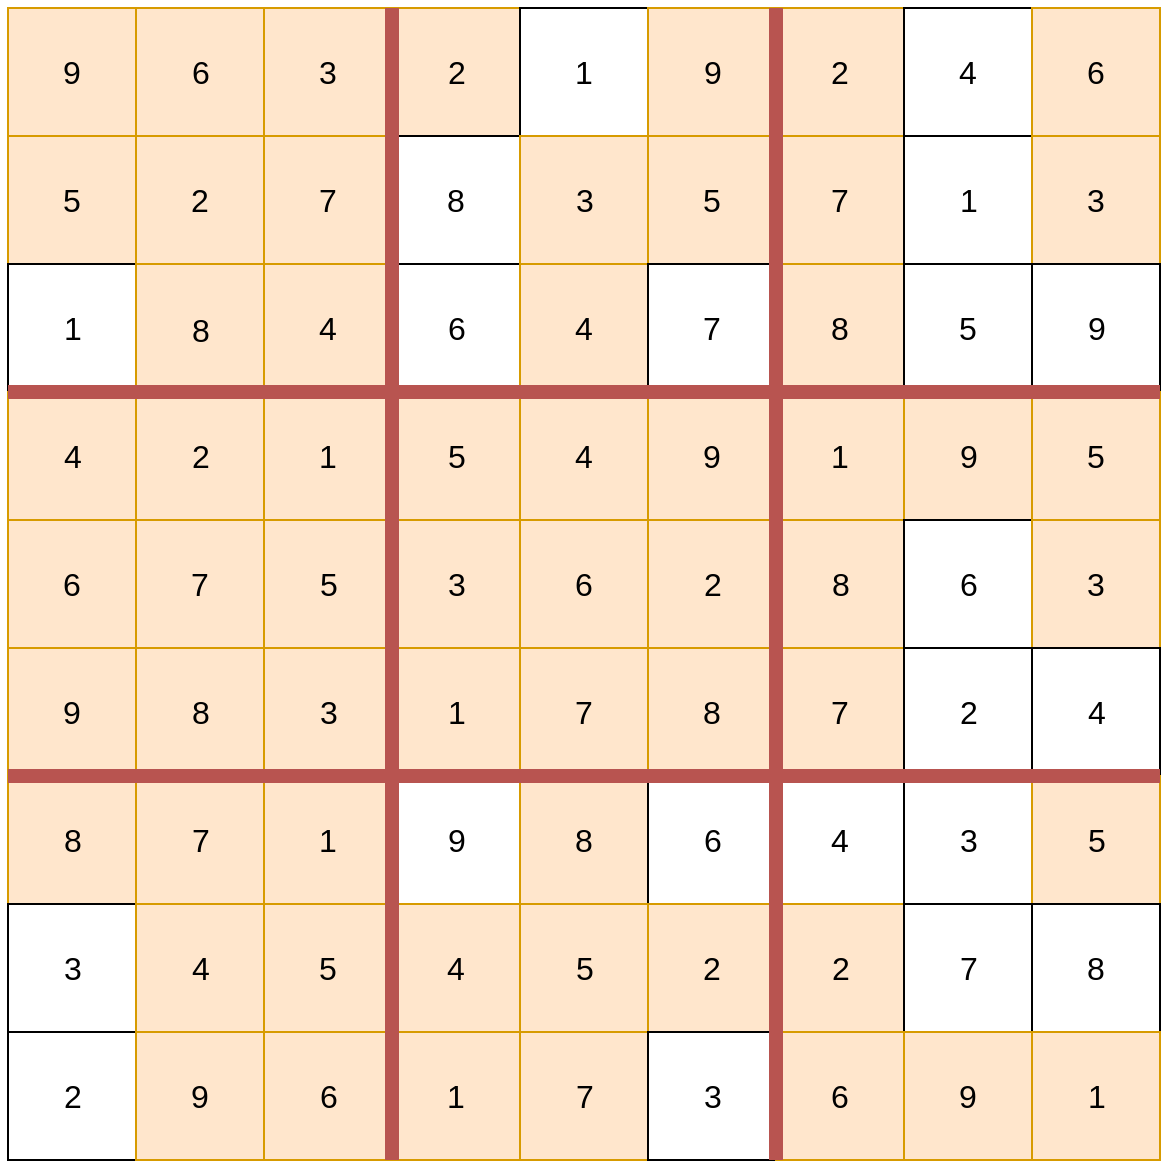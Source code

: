 <mxfile version="22.1.18" type="device">
  <diagram name="Page-1" id="i2DMALY9Xvrg91dQCHIN">
    <mxGraphModel dx="1764" dy="1243" grid="0" gridSize="10" guides="1" tooltips="1" connect="1" arrows="1" fold="1" page="0" pageScale="1" pageWidth="850" pageHeight="1100" math="0" shadow="0">
      <root>
        <mxCell id="0" />
        <mxCell id="1" parent="0" />
        <mxCell id="XYY6bWEJs2ji5yLr34Nl-1" value="9" style="rounded=0;whiteSpace=wrap;html=1;fontSize=16;fillColor=#ffe6cc;strokeColor=#d79b00;" parent="1" vertex="1">
          <mxGeometry x="-195" y="-226" width="64" height="64" as="geometry" />
        </mxCell>
        <mxCell id="XYY6bWEJs2ji5yLr34Nl-3" value="" style="rounded=0;whiteSpace=wrap;html=1;fontSize=16;fillColor=#ffe6cc;strokeColor=#d79b00;" parent="1" vertex="1">
          <mxGeometry x="-131" y="-226" width="64" height="64" as="geometry" />
        </mxCell>
        <mxCell id="XYY6bWEJs2ji5yLr34Nl-4" value="3" style="rounded=0;whiteSpace=wrap;html=1;fontSize=16;fillColor=#ffe6cc;strokeColor=#d79b00;" parent="1" vertex="1">
          <mxGeometry x="-67" y="-226" width="64" height="64" as="geometry" />
        </mxCell>
        <mxCell id="XYY6bWEJs2ji5yLr34Nl-10" value="5" style="rounded=0;whiteSpace=wrap;html=1;fontSize=16;fillColor=#ffe6cc;strokeColor=#d79b00;" parent="1" vertex="1">
          <mxGeometry x="-195" y="-162" width="64" height="64" as="geometry" />
        </mxCell>
        <mxCell id="XYY6bWEJs2ji5yLr34Nl-12" value="2" style="rounded=0;whiteSpace=wrap;html=1;fontSize=16;fillColor=#ffe6cc;strokeColor=#d79b00;" parent="1" vertex="1">
          <mxGeometry x="-131" y="-162" width="64" height="64" as="geometry" />
        </mxCell>
        <mxCell id="XYY6bWEJs2ji5yLr34Nl-13" value="7" style="rounded=0;whiteSpace=wrap;html=1;fontSize=16;fillColor=#ffe6cc;strokeColor=#d79b00;" parent="1" vertex="1">
          <mxGeometry x="-67" y="-162" width="64" height="64" as="geometry" />
        </mxCell>
        <mxCell id="XYY6bWEJs2ji5yLr34Nl-22" value="" style="rounded=0;whiteSpace=wrap;html=1;fontSize=16;" parent="1" vertex="1">
          <mxGeometry x="-195" y="-98" width="64" height="64" as="geometry" />
        </mxCell>
        <mxCell id="XYY6bWEJs2ji5yLr34Nl-23" value="1" style="text;html=1;align=center;verticalAlign=middle;resizable=0;points=[];autosize=1;fontSize=16;" parent="1" vertex="1">
          <mxGeometry x="-176.5" y="-81.5" width="27" height="31" as="geometry" />
        </mxCell>
        <mxCell id="XYY6bWEJs2ji5yLr34Nl-24" value="8" style="rounded=0;whiteSpace=wrap;html=1;fontSize=16;fillColor=#ffe6cc;strokeColor=#d79b00;" parent="1" vertex="1">
          <mxGeometry x="-131" y="-98" width="65" height="65" as="geometry" />
        </mxCell>
        <mxCell id="XYY6bWEJs2ji5yLr34Nl-25" value="4" style="rounded=0;whiteSpace=wrap;html=1;fontSize=16;fillColor=#ffe6cc;strokeColor=#d79b00;" parent="1" vertex="1">
          <mxGeometry x="-67" y="-98" width="64" height="64" as="geometry" />
        </mxCell>
        <mxCell id="XYY6bWEJs2ji5yLr34Nl-26" value="6" style="text;html=1;align=center;verticalAlign=middle;resizable=0;points=[];autosize=1;fontSize=16;" parent="1" vertex="1">
          <mxGeometry x="-112.5" y="-209.5" width="27" height="31" as="geometry" />
        </mxCell>
        <mxCell id="XYY6bWEJs2ji5yLr34Nl-32" value="" style="rounded=0;whiteSpace=wrap;html=1;fontSize=16;fillColor=#ffe6cc;strokeColor=#d79b00;" parent="1" vertex="1">
          <mxGeometry x="-3" y="-226" width="64" height="64" as="geometry" />
        </mxCell>
        <mxCell id="XYY6bWEJs2ji5yLr34Nl-33" value="2" style="text;html=1;align=center;verticalAlign=middle;resizable=0;points=[];autosize=1;strokeColor=none;fillColor=none;fontSize=16;" parent="1" vertex="1">
          <mxGeometry x="15.5" y="-209.5" width="27" height="31" as="geometry" />
        </mxCell>
        <mxCell id="XYY6bWEJs2ji5yLr34Nl-34" value="1" style="rounded=0;whiteSpace=wrap;html=1;fontSize=16;" parent="1" vertex="1">
          <mxGeometry x="61" y="-226" width="64" height="64" as="geometry" />
        </mxCell>
        <mxCell id="XYY6bWEJs2ji5yLr34Nl-35" value="" style="rounded=0;whiteSpace=wrap;html=1;fontSize=16;fillColor=#ffe6cc;strokeColor=#d79b00;" parent="1" vertex="1">
          <mxGeometry x="125" y="-226" width="64" height="64" as="geometry" />
        </mxCell>
        <mxCell id="XYY6bWEJs2ji5yLr34Nl-36" value="8" style="rounded=0;whiteSpace=wrap;html=1;fontSize=16;" parent="1" vertex="1">
          <mxGeometry x="-3" y="-162" width="64" height="64" as="geometry" />
        </mxCell>
        <mxCell id="XYY6bWEJs2ji5yLr34Nl-38" value="" style="rounded=0;whiteSpace=wrap;html=1;fontSize=16;fillColor=#ffe6cc;strokeColor=#d79b00;" parent="1" vertex="1">
          <mxGeometry x="61" y="-162" width="64" height="64" as="geometry" />
        </mxCell>
        <mxCell id="XYY6bWEJs2ji5yLr34Nl-39" value="5" style="rounded=0;whiteSpace=wrap;html=1;fontSize=16;fillColor=#ffe6cc;strokeColor=#d79b00;" parent="1" vertex="1">
          <mxGeometry x="125" y="-162" width="64" height="64" as="geometry" />
        </mxCell>
        <mxCell id="XYY6bWEJs2ji5yLr34Nl-40" value="" style="rounded=0;whiteSpace=wrap;html=1;fontSize=16;" parent="1" vertex="1">
          <mxGeometry x="-3" y="-98" width="64" height="64" as="geometry" />
        </mxCell>
        <mxCell id="XYY6bWEJs2ji5yLr34Nl-41" value="6" style="text;html=1;align=center;verticalAlign=middle;resizable=0;points=[];autosize=1;fontSize=16;" parent="1" vertex="1">
          <mxGeometry x="15.5" y="-81.5" width="27" height="31" as="geometry" />
        </mxCell>
        <mxCell id="XYY6bWEJs2ji5yLr34Nl-42" value="4" style="rounded=0;whiteSpace=wrap;html=1;fontSize=16;fillColor=#ffe6cc;strokeColor=#d79b00;" parent="1" vertex="1">
          <mxGeometry x="61" y="-98" width="64" height="64" as="geometry" />
        </mxCell>
        <mxCell id="XYY6bWEJs2ji5yLr34Nl-43" value="7" style="rounded=0;whiteSpace=wrap;html=1;fontSize=16;" parent="1" vertex="1">
          <mxGeometry x="125" y="-98" width="64" height="64" as="geometry" />
        </mxCell>
        <mxCell id="XYY6bWEJs2ji5yLr34Nl-45" value="9" style="text;html=1;align=center;verticalAlign=middle;resizable=0;points=[];autosize=1;strokeColor=none;fillColor=none;fontSize=16;" parent="1" vertex="1">
          <mxGeometry x="143.5" y="-209.5" width="27" height="31" as="geometry" />
        </mxCell>
        <mxCell id="XYY6bWEJs2ji5yLr34Nl-46" value="3" style="text;html=1;align=center;verticalAlign=middle;resizable=0;points=[];autosize=1;strokeColor=none;fillColor=none;fontSize=16;" parent="1" vertex="1">
          <mxGeometry x="79.5" y="-145.5" width="27" height="31" as="geometry" />
        </mxCell>
        <mxCell id="XYY6bWEJs2ji5yLr34Nl-50" value="2" style="rounded=0;whiteSpace=wrap;html=1;fontSize=16;fillColor=#ffe6cc;strokeColor=#d79b00;" parent="1" vertex="1">
          <mxGeometry x="189" y="-226" width="64" height="64" as="geometry" />
        </mxCell>
        <mxCell id="XYY6bWEJs2ji5yLr34Nl-52" value="4" style="rounded=0;whiteSpace=wrap;html=1;fontSize=16;" parent="1" vertex="1">
          <mxGeometry x="253" y="-226" width="64" height="64" as="geometry" />
        </mxCell>
        <mxCell id="XYY6bWEJs2ji5yLr34Nl-53" value="6" style="rounded=0;whiteSpace=wrap;html=1;fontSize=16;fillColor=#ffe6cc;strokeColor=#d79b00;" parent="1" vertex="1">
          <mxGeometry x="317" y="-226" width="64" height="64" as="geometry" />
        </mxCell>
        <mxCell id="XYY6bWEJs2ji5yLr34Nl-54" value="7" style="rounded=0;whiteSpace=wrap;html=1;fontSize=16;fillColor=#ffe6cc;strokeColor=#d79b00;" parent="1" vertex="1">
          <mxGeometry x="189" y="-162" width="64" height="64" as="geometry" />
        </mxCell>
        <mxCell id="XYY6bWEJs2ji5yLr34Nl-56" value="" style="rounded=0;whiteSpace=wrap;html=1;fontSize=16;" parent="1" vertex="1">
          <mxGeometry x="253" y="-162" width="64" height="64" as="geometry" />
        </mxCell>
        <mxCell id="XYY6bWEJs2ji5yLr34Nl-57" value="3" style="rounded=0;whiteSpace=wrap;html=1;fontSize=16;fillColor=#ffe6cc;strokeColor=#d79b00;" parent="1" vertex="1">
          <mxGeometry x="317" y="-162" width="64" height="64" as="geometry" />
        </mxCell>
        <mxCell id="XYY6bWEJs2ji5yLr34Nl-58" value="8" style="rounded=0;whiteSpace=wrap;html=1;fontSize=16;fillColor=#ffe6cc;strokeColor=#d79b00;" parent="1" vertex="1">
          <mxGeometry x="189" y="-98" width="64" height="64" as="geometry" />
        </mxCell>
        <mxCell id="XYY6bWEJs2ji5yLr34Nl-60" value="5" style="rounded=0;whiteSpace=wrap;html=1;fontSize=16;" parent="1" vertex="1">
          <mxGeometry x="253" y="-98" width="64" height="64" as="geometry" />
        </mxCell>
        <mxCell id="XYY6bWEJs2ji5yLr34Nl-61" value="" style="rounded=0;whiteSpace=wrap;html=1;fontSize=16;" parent="1" vertex="1">
          <mxGeometry x="317" y="-98" width="64" height="64" as="geometry" />
        </mxCell>
        <mxCell id="XYY6bWEJs2ji5yLr34Nl-64" value="1" style="text;html=1;align=center;verticalAlign=middle;resizable=0;points=[];autosize=1;strokeColor=none;fillColor=none;fontSize=16;" parent="1" vertex="1">
          <mxGeometry x="271.5" y="-145.5" width="27" height="31" as="geometry" />
        </mxCell>
        <mxCell id="XYY6bWEJs2ji5yLr34Nl-67" value="9" style="text;html=1;align=center;verticalAlign=middle;resizable=0;points=[];autosize=1;fontSize=16;" parent="1" vertex="1">
          <mxGeometry x="335.5" y="-81.5" width="27" height="31" as="geometry" />
        </mxCell>
        <mxCell id="XYY6bWEJs2ji5yLr34Nl-68" value="" style="rounded=0;whiteSpace=wrap;html=1;fontSize=16;fillColor=#ffe6cc;strokeColor=#d79b00;" parent="1" vertex="1">
          <mxGeometry x="-195" y="-34" width="64" height="64" as="geometry" />
        </mxCell>
        <mxCell id="XYY6bWEJs2ji5yLr34Nl-69" value="4" style="text;html=1;align=center;verticalAlign=middle;resizable=0;points=[];autosize=1;strokeColor=none;fillColor=none;fontSize=16;" parent="1" vertex="1">
          <mxGeometry x="-176.5" y="-17.5" width="27" height="31" as="geometry" />
        </mxCell>
        <mxCell id="XYY6bWEJs2ji5yLr34Nl-70" value="" style="rounded=0;whiteSpace=wrap;html=1;fontSize=16;fillColor=#ffe6cc;strokeColor=#d79b00;" parent="1" vertex="1">
          <mxGeometry x="-131" y="-34" width="64" height="64" as="geometry" />
        </mxCell>
        <mxCell id="XYY6bWEJs2ji5yLr34Nl-71" value="1" style="rounded=0;whiteSpace=wrap;html=1;fontSize=16;fillColor=#ffe6cc;strokeColor=#d79b00;" parent="1" vertex="1">
          <mxGeometry x="-67" y="-34" width="64" height="64" as="geometry" />
        </mxCell>
        <mxCell id="XYY6bWEJs2ji5yLr34Nl-72" value="6" style="rounded=0;whiteSpace=wrap;html=1;fontSize=16;fillColor=#ffe6cc;strokeColor=#d79b00;" parent="1" vertex="1">
          <mxGeometry x="-195" y="30" width="64" height="64" as="geometry" />
        </mxCell>
        <mxCell id="XYY6bWEJs2ji5yLr34Nl-74" value="7" style="rounded=0;whiteSpace=wrap;html=1;fontSize=16;fillColor=#ffe6cc;strokeColor=#d79b00;" parent="1" vertex="1">
          <mxGeometry x="-131" y="30" width="64" height="64" as="geometry" />
        </mxCell>
        <mxCell id="XYY6bWEJs2ji5yLr34Nl-75" value="" style="rounded=0;whiteSpace=wrap;html=1;fontSize=16;fillColor=#ffe6cc;strokeColor=#d79b00;" parent="1" vertex="1">
          <mxGeometry x="-67" y="30" width="64" height="64" as="geometry" />
        </mxCell>
        <mxCell id="XYY6bWEJs2ji5yLr34Nl-76" value="9" style="rounded=0;whiteSpace=wrap;html=1;fontSize=16;fillColor=#ffe6cc;strokeColor=#d79b00;" parent="1" vertex="1">
          <mxGeometry x="-195" y="94" width="64" height="64" as="geometry" />
        </mxCell>
        <mxCell id="XYY6bWEJs2ji5yLr34Nl-78" value="" style="rounded=0;whiteSpace=wrap;html=1;fontSize=16;fillColor=#ffe6cc;strokeColor=#d79b00;" parent="1" vertex="1">
          <mxGeometry x="-131" y="94" width="64" height="64" as="geometry" />
        </mxCell>
        <mxCell id="XYY6bWEJs2ji5yLr34Nl-79" value="" style="rounded=0;whiteSpace=wrap;html=1;fontSize=16;fillColor=#ffe6cc;strokeColor=#d79b00;" parent="1" vertex="1">
          <mxGeometry x="-67" y="94" width="64" height="64" as="geometry" />
        </mxCell>
        <mxCell id="XYY6bWEJs2ji5yLr34Nl-80" value="2" style="text;html=1;align=center;verticalAlign=middle;resizable=0;points=[];autosize=1;strokeColor=none;fillColor=none;fontSize=16;" parent="1" vertex="1">
          <mxGeometry x="-112.5" y="-17.5" width="27" height="31" as="geometry" />
        </mxCell>
        <mxCell id="XYY6bWEJs2ji5yLr34Nl-83" value="5" style="text;html=1;align=center;verticalAlign=middle;resizable=0;points=[];autosize=1;strokeColor=none;fillColor=none;fontSize=16;" parent="1" vertex="1">
          <mxGeometry x="-48.5" y="46.5" width="27" height="31" as="geometry" />
        </mxCell>
        <mxCell id="XYY6bWEJs2ji5yLr34Nl-84" value="8" style="text;html=1;align=center;verticalAlign=middle;resizable=0;points=[];autosize=1;strokeColor=none;fillColor=none;fontSize=16;" parent="1" vertex="1">
          <mxGeometry x="-112.5" y="110.5" width="27" height="31" as="geometry" />
        </mxCell>
        <mxCell id="XYY6bWEJs2ji5yLr34Nl-85" value="3" style="text;html=1;align=center;verticalAlign=middle;resizable=0;points=[];autosize=1;strokeColor=none;fillColor=none;fontSize=16;" parent="1" vertex="1">
          <mxGeometry x="-48.5" y="110.5" width="27" height="31" as="geometry" />
        </mxCell>
        <mxCell id="XYY6bWEJs2ji5yLr34Nl-86" value="" style="rounded=0;whiteSpace=wrap;html=1;fontSize=16;fillColor=#ffe6cc;strokeColor=#d79b00;" parent="1" vertex="1">
          <mxGeometry x="-3" y="-34" width="64" height="64" as="geometry" />
        </mxCell>
        <mxCell id="XYY6bWEJs2ji5yLr34Nl-87" value="5" style="text;html=1;align=center;verticalAlign=middle;resizable=0;points=[];autosize=1;strokeColor=none;fillColor=none;fontSize=16;" parent="1" vertex="1">
          <mxGeometry x="15.5" y="-17.5" width="27" height="31" as="geometry" />
        </mxCell>
        <mxCell id="XYY6bWEJs2ji5yLr34Nl-88" value="4" style="rounded=0;whiteSpace=wrap;html=1;fontSize=16;fillColor=#ffe6cc;strokeColor=#d79b00;" parent="1" vertex="1">
          <mxGeometry x="61" y="-34" width="64" height="64" as="geometry" />
        </mxCell>
        <mxCell id="XYY6bWEJs2ji5yLr34Nl-89" value="9" style="rounded=0;whiteSpace=wrap;html=1;fontSize=16;fillColor=#ffe6cc;strokeColor=#d79b00;" parent="1" vertex="1">
          <mxGeometry x="125" y="-34" width="64" height="64" as="geometry" />
        </mxCell>
        <mxCell id="XYY6bWEJs2ji5yLr34Nl-90" value="" style="rounded=0;whiteSpace=wrap;html=1;fontSize=16;fillColor=#ffe6cc;strokeColor=#d79b00;" parent="1" vertex="1">
          <mxGeometry x="-3" y="30" width="64" height="64" as="geometry" />
        </mxCell>
        <mxCell id="XYY6bWEJs2ji5yLr34Nl-91" value="3" style="text;html=1;align=center;verticalAlign=middle;resizable=0;points=[];autosize=1;strokeColor=none;fillColor=none;fontSize=16;" parent="1" vertex="1">
          <mxGeometry x="15.5" y="46.5" width="27" height="31" as="geometry" />
        </mxCell>
        <mxCell id="XYY6bWEJs2ji5yLr34Nl-92" value="6" style="rounded=0;whiteSpace=wrap;html=1;fontSize=16;fillColor=#ffe6cc;strokeColor=#d79b00;" parent="1" vertex="1">
          <mxGeometry x="61" y="30" width="64" height="64" as="geometry" />
        </mxCell>
        <mxCell id="XYY6bWEJs2ji5yLr34Nl-93" value="" style="rounded=0;whiteSpace=wrap;html=1;fontSize=16;fillColor=#ffe6cc;strokeColor=#d79b00;" parent="1" vertex="1">
          <mxGeometry x="125" y="30" width="64" height="64" as="geometry" />
        </mxCell>
        <mxCell id="XYY6bWEJs2ji5yLr34Nl-94" value="" style="rounded=0;whiteSpace=wrap;html=1;fontSize=16;fillColor=#ffe6cc;strokeColor=#d79b00;" parent="1" vertex="1">
          <mxGeometry x="-3" y="94" width="64" height="64" as="geometry" />
        </mxCell>
        <mxCell id="XYY6bWEJs2ji5yLr34Nl-95" value="1" style="text;html=1;align=center;verticalAlign=middle;resizable=0;points=[];autosize=1;strokeColor=none;fillColor=none;fontSize=16;" parent="1" vertex="1">
          <mxGeometry x="15.5" y="110.5" width="27" height="31" as="geometry" />
        </mxCell>
        <mxCell id="XYY6bWEJs2ji5yLr34Nl-96" value="7" style="rounded=0;whiteSpace=wrap;html=1;fontSize=16;fillColor=#ffe6cc;strokeColor=#d79b00;" parent="1" vertex="1">
          <mxGeometry x="61" y="94" width="64" height="64" as="geometry" />
        </mxCell>
        <mxCell id="XYY6bWEJs2ji5yLr34Nl-97" value="8" style="rounded=0;whiteSpace=wrap;html=1;fontSize=16;fillColor=#ffe6cc;strokeColor=#d79b00;" parent="1" vertex="1">
          <mxGeometry x="125" y="94" width="64" height="64" as="geometry" />
        </mxCell>
        <mxCell id="XYY6bWEJs2ji5yLr34Nl-101" value="2" style="text;html=1;align=center;verticalAlign=middle;resizable=0;points=[];autosize=1;strokeColor=none;fillColor=none;fontSize=16;" parent="1" vertex="1">
          <mxGeometry x="143.5" y="46.5" width="27" height="31" as="geometry" />
        </mxCell>
        <mxCell id="XYY6bWEJs2ji5yLr34Nl-104" value="1" style="rounded=0;whiteSpace=wrap;html=1;fontSize=16;fillColor=#ffe6cc;strokeColor=#d79b00;" parent="1" vertex="1">
          <mxGeometry x="189" y="-34" width="64" height="64" as="geometry" />
        </mxCell>
        <mxCell id="XYY6bWEJs2ji5yLr34Nl-106" value="" style="rounded=0;whiteSpace=wrap;html=1;fontSize=16;fillColor=#ffe6cc;strokeColor=#d79b00;" parent="1" vertex="1">
          <mxGeometry x="253" y="-34" width="64" height="64" as="geometry" />
        </mxCell>
        <mxCell id="XYY6bWEJs2ji5yLr34Nl-107" value="5" style="rounded=0;whiteSpace=wrap;html=1;fontSize=16;fillColor=#ffe6cc;strokeColor=#d79b00;" parent="1" vertex="1">
          <mxGeometry x="317" y="-34" width="64" height="64" as="geometry" />
        </mxCell>
        <mxCell id="XYY6bWEJs2ji5yLr34Nl-108" value="" style="rounded=0;whiteSpace=wrap;html=1;fontSize=16;fillColor=#ffe6cc;strokeColor=#d79b00;" parent="1" vertex="1">
          <mxGeometry x="189" y="30" width="64" height="64" as="geometry" />
        </mxCell>
        <mxCell id="XYY6bWEJs2ji5yLr34Nl-109" value="8" style="text;html=1;align=center;verticalAlign=middle;resizable=0;points=[];autosize=1;strokeColor=none;fillColor=none;fontSize=16;" parent="1" vertex="1">
          <mxGeometry x="207.5" y="46.5" width="27" height="31" as="geometry" />
        </mxCell>
        <mxCell id="XYY6bWEJs2ji5yLr34Nl-110" value="" style="rounded=0;whiteSpace=wrap;html=1;fontSize=16;" parent="1" vertex="1">
          <mxGeometry x="253" y="30" width="64" height="64" as="geometry" />
        </mxCell>
        <mxCell id="XYY6bWEJs2ji5yLr34Nl-111" value="3" style="rounded=0;whiteSpace=wrap;html=1;fontSize=16;fillColor=#ffe6cc;strokeColor=#d79b00;" parent="1" vertex="1">
          <mxGeometry x="317" y="30" width="64" height="64" as="geometry" />
        </mxCell>
        <mxCell id="XYY6bWEJs2ji5yLr34Nl-112" value="7" style="rounded=0;whiteSpace=wrap;html=1;fontSize=16;fillColor=#ffe6cc;strokeColor=#d79b00;" parent="1" vertex="1">
          <mxGeometry x="189" y="94" width="64" height="64" as="geometry" />
        </mxCell>
        <mxCell id="XYY6bWEJs2ji5yLr34Nl-114" value="" style="rounded=0;whiteSpace=wrap;html=1;fontSize=16;" parent="1" vertex="1">
          <mxGeometry x="253" y="94" width="64" height="64" as="geometry" />
        </mxCell>
        <mxCell id="XYY6bWEJs2ji5yLr34Nl-115" value="" style="rounded=0;whiteSpace=wrap;html=1;fontSize=16;" parent="1" vertex="1">
          <mxGeometry x="317" y="94" width="64" height="64" as="geometry" />
        </mxCell>
        <mxCell id="XYY6bWEJs2ji5yLr34Nl-116" value="9" style="text;html=1;align=center;verticalAlign=middle;resizable=0;points=[];autosize=1;strokeColor=none;fillColor=none;fontSize=16;" parent="1" vertex="1">
          <mxGeometry x="271.5" y="-17.5" width="27" height="31" as="geometry" />
        </mxCell>
        <mxCell id="XYY6bWEJs2ji5yLr34Nl-118" value="6" style="text;html=1;align=center;verticalAlign=middle;resizable=0;points=[];autosize=1;strokeColor=none;fillColor=none;fontSize=16;" parent="1" vertex="1">
          <mxGeometry x="271.5" y="46.5" width="27" height="31" as="geometry" />
        </mxCell>
        <mxCell id="XYY6bWEJs2ji5yLr34Nl-120" value="2" style="text;html=1;align=center;verticalAlign=middle;resizable=0;points=[];autosize=1;strokeColor=none;fillColor=none;fontSize=16;" parent="1" vertex="1">
          <mxGeometry x="271.5" y="110.5" width="27" height="31" as="geometry" />
        </mxCell>
        <mxCell id="XYY6bWEJs2ji5yLr34Nl-121" value="4" style="text;html=1;align=center;verticalAlign=middle;resizable=0;points=[];autosize=1;strokeColor=none;fillColor=none;fontSize=16;" parent="1" vertex="1">
          <mxGeometry x="335.5" y="110.5" width="27" height="31" as="geometry" />
        </mxCell>
        <mxCell id="XYY6bWEJs2ji5yLr34Nl-122" value="" style="rounded=0;whiteSpace=wrap;html=1;fontSize=16;fillColor=#ffe6cc;strokeColor=#d79b00;" parent="1" vertex="1">
          <mxGeometry x="-195" y="158" width="64" height="64" as="geometry" />
        </mxCell>
        <mxCell id="XYY6bWEJs2ji5yLr34Nl-123" value="8" style="text;html=1;align=center;verticalAlign=middle;resizable=0;points=[];autosize=1;strokeColor=none;fillColor=none;fontSize=16;" parent="1" vertex="1">
          <mxGeometry x="-176.5" y="174.5" width="27" height="31" as="geometry" />
        </mxCell>
        <mxCell id="XYY6bWEJs2ji5yLr34Nl-124" value="" style="rounded=0;whiteSpace=wrap;html=1;fontSize=16;fillColor=#ffe6cc;strokeColor=#d79b00;" parent="1" vertex="1">
          <mxGeometry x="-131" y="158" width="64" height="64" as="geometry" />
        </mxCell>
        <mxCell id="XYY6bWEJs2ji5yLr34Nl-125" value="1" style="rounded=0;whiteSpace=wrap;html=1;fontSize=16;fillColor=#ffe6cc;strokeColor=#d79b00;" parent="1" vertex="1">
          <mxGeometry x="-67" y="158" width="64" height="64" as="geometry" />
        </mxCell>
        <mxCell id="XYY6bWEJs2ji5yLr34Nl-126" value="" style="rounded=0;whiteSpace=wrap;html=1;fontSize=16;" parent="1" vertex="1">
          <mxGeometry x="-195" y="222" width="64" height="64" as="geometry" />
        </mxCell>
        <mxCell id="XYY6bWEJs2ji5yLr34Nl-127" value="3" style="text;html=1;align=center;verticalAlign=middle;resizable=0;points=[];autosize=1;strokeColor=none;fillColor=none;fontSize=16;" parent="1" vertex="1">
          <mxGeometry x="-176.5" y="238.5" width="27" height="31" as="geometry" />
        </mxCell>
        <mxCell id="XYY6bWEJs2ji5yLr34Nl-128" value="" style="rounded=0;whiteSpace=wrap;html=1;fontSize=16;fillColor=#ffe6cc;strokeColor=#d79b00;" parent="1" vertex="1">
          <mxGeometry x="-131" y="222" width="64" height="64" as="geometry" />
        </mxCell>
        <mxCell id="XYY6bWEJs2ji5yLr34Nl-129" value="5" style="rounded=0;whiteSpace=wrap;html=1;fontSize=16;fillColor=#ffe6cc;strokeColor=#d79b00;" parent="1" vertex="1">
          <mxGeometry x="-67" y="222" width="64" height="64" as="geometry" />
        </mxCell>
        <mxCell id="XYY6bWEJs2ji5yLr34Nl-130" value="" style="rounded=0;whiteSpace=wrap;html=1;fontSize=16;" parent="1" vertex="1">
          <mxGeometry x="-195" y="286" width="64" height="64" as="geometry" />
        </mxCell>
        <mxCell id="XYY6bWEJs2ji5yLr34Nl-131" value="2" style="text;html=1;align=center;verticalAlign=middle;resizable=0;points=[];autosize=1;strokeColor=none;fillColor=none;fontSize=16;" parent="1" vertex="1">
          <mxGeometry x="-176.5" y="302.5" width="27" height="31" as="geometry" />
        </mxCell>
        <mxCell id="XYY6bWEJs2ji5yLr34Nl-132" value="9" style="rounded=0;whiteSpace=wrap;html=1;fontSize=16;fillColor=#ffe6cc;strokeColor=#d79b00;" parent="1" vertex="1">
          <mxGeometry x="-131" y="286" width="64" height="64" as="geometry" />
        </mxCell>
        <mxCell id="XYY6bWEJs2ji5yLr34Nl-133" value="" style="rounded=0;whiteSpace=wrap;html=1;fontSize=16;fillColor=#ffe6cc;strokeColor=#d79b00;" parent="1" vertex="1">
          <mxGeometry x="-67" y="286" width="64" height="64" as="geometry" />
        </mxCell>
        <mxCell id="XYY6bWEJs2ji5yLr34Nl-134" value="7" style="text;html=1;align=center;verticalAlign=middle;resizable=0;points=[];autosize=1;strokeColor=none;fillColor=none;fontSize=16;" parent="1" vertex="1">
          <mxGeometry x="-112.5" y="174.5" width="27" height="31" as="geometry" />
        </mxCell>
        <mxCell id="XYY6bWEJs2ji5yLr34Nl-136" value="4" style="text;html=1;align=center;verticalAlign=middle;resizable=0;points=[];autosize=1;strokeColor=none;fillColor=none;fontSize=16;" parent="1" vertex="1">
          <mxGeometry x="-112.5" y="238.5" width="27" height="31" as="geometry" />
        </mxCell>
        <mxCell id="XYY6bWEJs2ji5yLr34Nl-139" value="6" style="text;html=1;align=center;verticalAlign=middle;resizable=0;points=[];autosize=1;strokeColor=none;fillColor=none;fontSize=16;" parent="1" vertex="1">
          <mxGeometry x="-48.5" y="302.5" width="27" height="31" as="geometry" />
        </mxCell>
        <mxCell id="XYY6bWEJs2ji5yLr34Nl-140" value="" style="rounded=0;whiteSpace=wrap;html=1;fontSize=16;" parent="1" vertex="1">
          <mxGeometry x="-3" y="158" width="64" height="64" as="geometry" />
        </mxCell>
        <mxCell id="XYY6bWEJs2ji5yLr34Nl-141" value="9" style="text;html=1;align=center;verticalAlign=middle;resizable=0;points=[];autosize=1;strokeColor=none;fillColor=none;fontSize=16;" parent="1" vertex="1">
          <mxGeometry x="15.5" y="174.5" width="27" height="31" as="geometry" />
        </mxCell>
        <mxCell id="XYY6bWEJs2ji5yLr34Nl-142" value="8" style="rounded=0;whiteSpace=wrap;html=1;fontSize=16;fillColor=#ffe6cc;strokeColor=#d79b00;" parent="1" vertex="1">
          <mxGeometry x="61" y="158" width="64" height="64" as="geometry" />
        </mxCell>
        <mxCell id="XYY6bWEJs2ji5yLr34Nl-143" value="" style="rounded=0;whiteSpace=wrap;html=1;fontSize=16;" parent="1" vertex="1">
          <mxGeometry x="125" y="158" width="64" height="64" as="geometry" />
        </mxCell>
        <mxCell id="XYY6bWEJs2ji5yLr34Nl-144" value="4" style="rounded=0;whiteSpace=wrap;html=1;fontSize=16;fillColor=#ffe6cc;strokeColor=#d79b00;" parent="1" vertex="1">
          <mxGeometry x="-3" y="222" width="64" height="64" as="geometry" />
        </mxCell>
        <mxCell id="XYY6bWEJs2ji5yLr34Nl-146" value="" style="rounded=0;whiteSpace=wrap;html=1;fontSize=16;fillColor=#ffe6cc;strokeColor=#d79b00;" parent="1" vertex="1">
          <mxGeometry x="61" y="222" width="64" height="64" as="geometry" />
        </mxCell>
        <mxCell id="XYY6bWEJs2ji5yLr34Nl-147" value="2" style="rounded=0;whiteSpace=wrap;html=1;fontSize=16;fillColor=#ffe6cc;strokeColor=#d79b00;" parent="1" vertex="1">
          <mxGeometry x="125" y="222" width="64" height="64" as="geometry" />
        </mxCell>
        <mxCell id="XYY6bWEJs2ji5yLr34Nl-148" value="1" style="rounded=0;whiteSpace=wrap;html=1;fontSize=16;fillColor=#ffe6cc;strokeColor=#d79b00;" parent="1" vertex="1">
          <mxGeometry x="-3" y="286" width="64" height="64" as="geometry" />
        </mxCell>
        <mxCell id="XYY6bWEJs2ji5yLr34Nl-150" value="" style="rounded=0;whiteSpace=wrap;html=1;fontSize=16;fillColor=#ffe6cc;strokeColor=#d79b00;" parent="1" vertex="1">
          <mxGeometry x="61" y="286" width="64" height="64" as="geometry" />
        </mxCell>
        <mxCell id="XYY6bWEJs2ji5yLr34Nl-151" value="" style="rounded=0;whiteSpace=wrap;html=1;fontSize=16;" parent="1" vertex="1">
          <mxGeometry x="125" y="286" width="64" height="64" as="geometry" />
        </mxCell>
        <mxCell id="XYY6bWEJs2ji5yLr34Nl-153" value="6" style="text;html=1;align=center;verticalAlign=middle;resizable=0;points=[];autosize=1;strokeColor=none;fillColor=none;fontSize=16;" parent="1" vertex="1">
          <mxGeometry x="143.5" y="174.5" width="27" height="31" as="geometry" />
        </mxCell>
        <mxCell id="XYY6bWEJs2ji5yLr34Nl-154" value="5" style="text;html=1;align=center;verticalAlign=middle;resizable=0;points=[];autosize=1;strokeColor=none;fillColor=none;fontSize=16;" parent="1" vertex="1">
          <mxGeometry x="79.5" y="238.5" width="27" height="31" as="geometry" />
        </mxCell>
        <mxCell id="XYY6bWEJs2ji5yLr34Nl-156" value="7" style="text;html=1;align=center;verticalAlign=middle;resizable=0;points=[];autosize=1;strokeColor=none;fillColor=none;fontSize=16;" parent="1" vertex="1">
          <mxGeometry x="79.5" y="302.5" width="27" height="31" as="geometry" />
        </mxCell>
        <mxCell id="XYY6bWEJs2ji5yLr34Nl-157" value="3" style="text;html=1;align=center;verticalAlign=middle;resizable=0;points=[];autosize=1;strokeColor=none;fillColor=none;fontSize=16;" parent="1" vertex="1">
          <mxGeometry x="143.5" y="302.5" width="27" height="31" as="geometry" />
        </mxCell>
        <mxCell id="XYY6bWEJs2ji5yLr34Nl-158" value="4" style="rounded=0;whiteSpace=wrap;html=1;fontSize=16;" parent="1" vertex="1">
          <mxGeometry x="189" y="158" width="64" height="64" as="geometry" />
        </mxCell>
        <mxCell id="XYY6bWEJs2ji5yLr34Nl-160" value="" style="rounded=0;whiteSpace=wrap;html=1;fontSize=16;" parent="1" vertex="1">
          <mxGeometry x="253" y="158" width="64" height="64" as="geometry" />
        </mxCell>
        <mxCell id="XYY6bWEJs2ji5yLr34Nl-161" value="" style="rounded=0;whiteSpace=wrap;html=1;fontSize=16;fillColor=#ffe6cc;strokeColor=#d79b00;" parent="1" vertex="1">
          <mxGeometry x="317" y="158" width="64" height="64" as="geometry" />
        </mxCell>
        <mxCell id="XYY6bWEJs2ji5yLr34Nl-162" value="" style="rounded=0;whiteSpace=wrap;html=1;fontSize=16;fillColor=#ffe6cc;strokeColor=#d79b00;" parent="1" vertex="1">
          <mxGeometry x="189" y="222" width="64" height="64" as="geometry" />
        </mxCell>
        <mxCell id="XYY6bWEJs2ji5yLr34Nl-163" value="2" style="text;html=1;align=center;verticalAlign=middle;resizable=0;points=[];autosize=1;strokeColor=none;fillColor=none;fontSize=16;" parent="1" vertex="1">
          <mxGeometry x="207.5" y="238.5" width="27" height="31" as="geometry" />
        </mxCell>
        <mxCell id="XYY6bWEJs2ji5yLr34Nl-164" value="" style="rounded=0;whiteSpace=wrap;html=1;fontSize=16;" parent="1" vertex="1">
          <mxGeometry x="253" y="222" width="64" height="64" as="geometry" />
        </mxCell>
        <mxCell id="XYY6bWEJs2ji5yLr34Nl-165" value="8" style="rounded=0;whiteSpace=wrap;html=1;fontSize=16;" parent="1" vertex="1">
          <mxGeometry x="317" y="222" width="64" height="64" as="geometry" />
        </mxCell>
        <mxCell id="XYY6bWEJs2ji5yLr34Nl-166" value="6" style="rounded=0;whiteSpace=wrap;html=1;fontSize=16;fillColor=#ffe6cc;strokeColor=#d79b00;" parent="1" vertex="1">
          <mxGeometry x="189" y="286" width="64" height="64" as="geometry" />
        </mxCell>
        <mxCell id="XYY6bWEJs2ji5yLr34Nl-168" value="9" style="rounded=0;whiteSpace=wrap;html=1;fontSize=16;fillColor=#ffe6cc;strokeColor=#d79b00;" parent="1" vertex="1">
          <mxGeometry x="253" y="286" width="64" height="64" as="geometry" />
        </mxCell>
        <mxCell id="XYY6bWEJs2ji5yLr34Nl-169" value="" style="rounded=0;whiteSpace=wrap;html=1;fontSize=16;fillColor=#ffe6cc;strokeColor=#d79b00;" parent="1" vertex="1">
          <mxGeometry x="317" y="286" width="64" height="64" as="geometry" />
        </mxCell>
        <mxCell id="XYY6bWEJs2ji5yLr34Nl-170" value="3" style="text;html=1;align=center;verticalAlign=middle;resizable=0;points=[];autosize=1;strokeColor=none;fillColor=none;fontSize=16;" parent="1" vertex="1">
          <mxGeometry x="271.5" y="174.5" width="27" height="31" as="geometry" />
        </mxCell>
        <mxCell id="XYY6bWEJs2ji5yLr34Nl-171" value="5" style="text;html=1;align=center;verticalAlign=middle;resizable=0;points=[];autosize=1;fontSize=16;" parent="1" vertex="1">
          <mxGeometry x="335.5" y="174.5" width="27" height="31" as="geometry" />
        </mxCell>
        <mxCell id="XYY6bWEJs2ji5yLr34Nl-172" value="7" style="text;html=1;align=center;verticalAlign=middle;resizable=0;points=[];autosize=1;strokeColor=none;fillColor=none;fontSize=16;" parent="1" vertex="1">
          <mxGeometry x="271.5" y="238.5" width="27" height="31" as="geometry" />
        </mxCell>
        <mxCell id="XYY6bWEJs2ji5yLr34Nl-175" value="1" style="text;html=1;align=center;verticalAlign=middle;resizable=0;points=[];autosize=1;fontSize=16;" parent="1" vertex="1">
          <mxGeometry x="335.5" y="302.5" width="27" height="31" as="geometry" />
        </mxCell>
        <mxCell id="XYY6bWEJs2ji5yLr34Nl-183" value="" style="endArrow=none;html=1;rounded=0;fontSize=12;startSize=8;endSize=8;curved=1;fillColor=#f8cecc;strokeColor=#b85450;strokeWidth=7;entryX=1;entryY=0;entryDx=0;entryDy=0;exitX=0;exitY=1;exitDx=0;exitDy=0;" parent="1" source="XYY6bWEJs2ji5yLr34Nl-148" target="XYY6bWEJs2ji5yLr34Nl-4" edge="1">
          <mxGeometry width="50" height="50" relative="1" as="geometry">
            <mxPoint x="527" y="101" as="sourcePoint" />
            <mxPoint x="582" y="-223" as="targetPoint" />
          </mxGeometry>
        </mxCell>
        <mxCell id="XYY6bWEJs2ji5yLr34Nl-184" value="" style="endArrow=none;html=1;rounded=0;fontSize=12;startSize=8;endSize=8;curved=1;fillColor=#f8cecc;strokeColor=#b85450;strokeWidth=7;entryX=1;entryY=0;entryDx=0;entryDy=0;exitX=0;exitY=1;exitDx=0;exitDy=0;" parent="1" edge="1">
          <mxGeometry width="50" height="50" relative="1" as="geometry">
            <mxPoint x="189" y="350" as="sourcePoint" />
            <mxPoint x="189" y="-226" as="targetPoint" />
          </mxGeometry>
        </mxCell>
        <mxCell id="XYY6bWEJs2ji5yLr34Nl-185" value="" style="endArrow=none;html=1;rounded=0;fontSize=12;startSize=8;endSize=8;curved=1;fillColor=#f8cecc;strokeColor=#b85450;strokeWidth=7;entryX=1;entryY=1;entryDx=0;entryDy=0;exitX=0;exitY=0;exitDx=0;exitDy=0;" parent="1" source="XYY6bWEJs2ji5yLr34Nl-68" target="XYY6bWEJs2ji5yLr34Nl-61" edge="1">
          <mxGeometry width="50" height="50" relative="1" as="geometry">
            <mxPoint x="17" y="370" as="sourcePoint" />
            <mxPoint x="17" y="-206" as="targetPoint" />
          </mxGeometry>
        </mxCell>
        <mxCell id="XYY6bWEJs2ji5yLr34Nl-186" value="" style="endArrow=none;html=1;rounded=0;fontSize=12;startSize=8;endSize=8;curved=1;fillColor=#f8cecc;strokeColor=#b85450;strokeWidth=7;entryX=1;entryY=0;entryDx=0;entryDy=0;exitX=0;exitY=0;exitDx=0;exitDy=0;" parent="1" source="XYY6bWEJs2ji5yLr34Nl-122" target="XYY6bWEJs2ji5yLr34Nl-161" edge="1">
          <mxGeometry width="50" height="50" relative="1" as="geometry">
            <mxPoint x="27" y="380" as="sourcePoint" />
            <mxPoint x="27" y="-196" as="targetPoint" />
          </mxGeometry>
        </mxCell>
      </root>
    </mxGraphModel>
  </diagram>
</mxfile>
